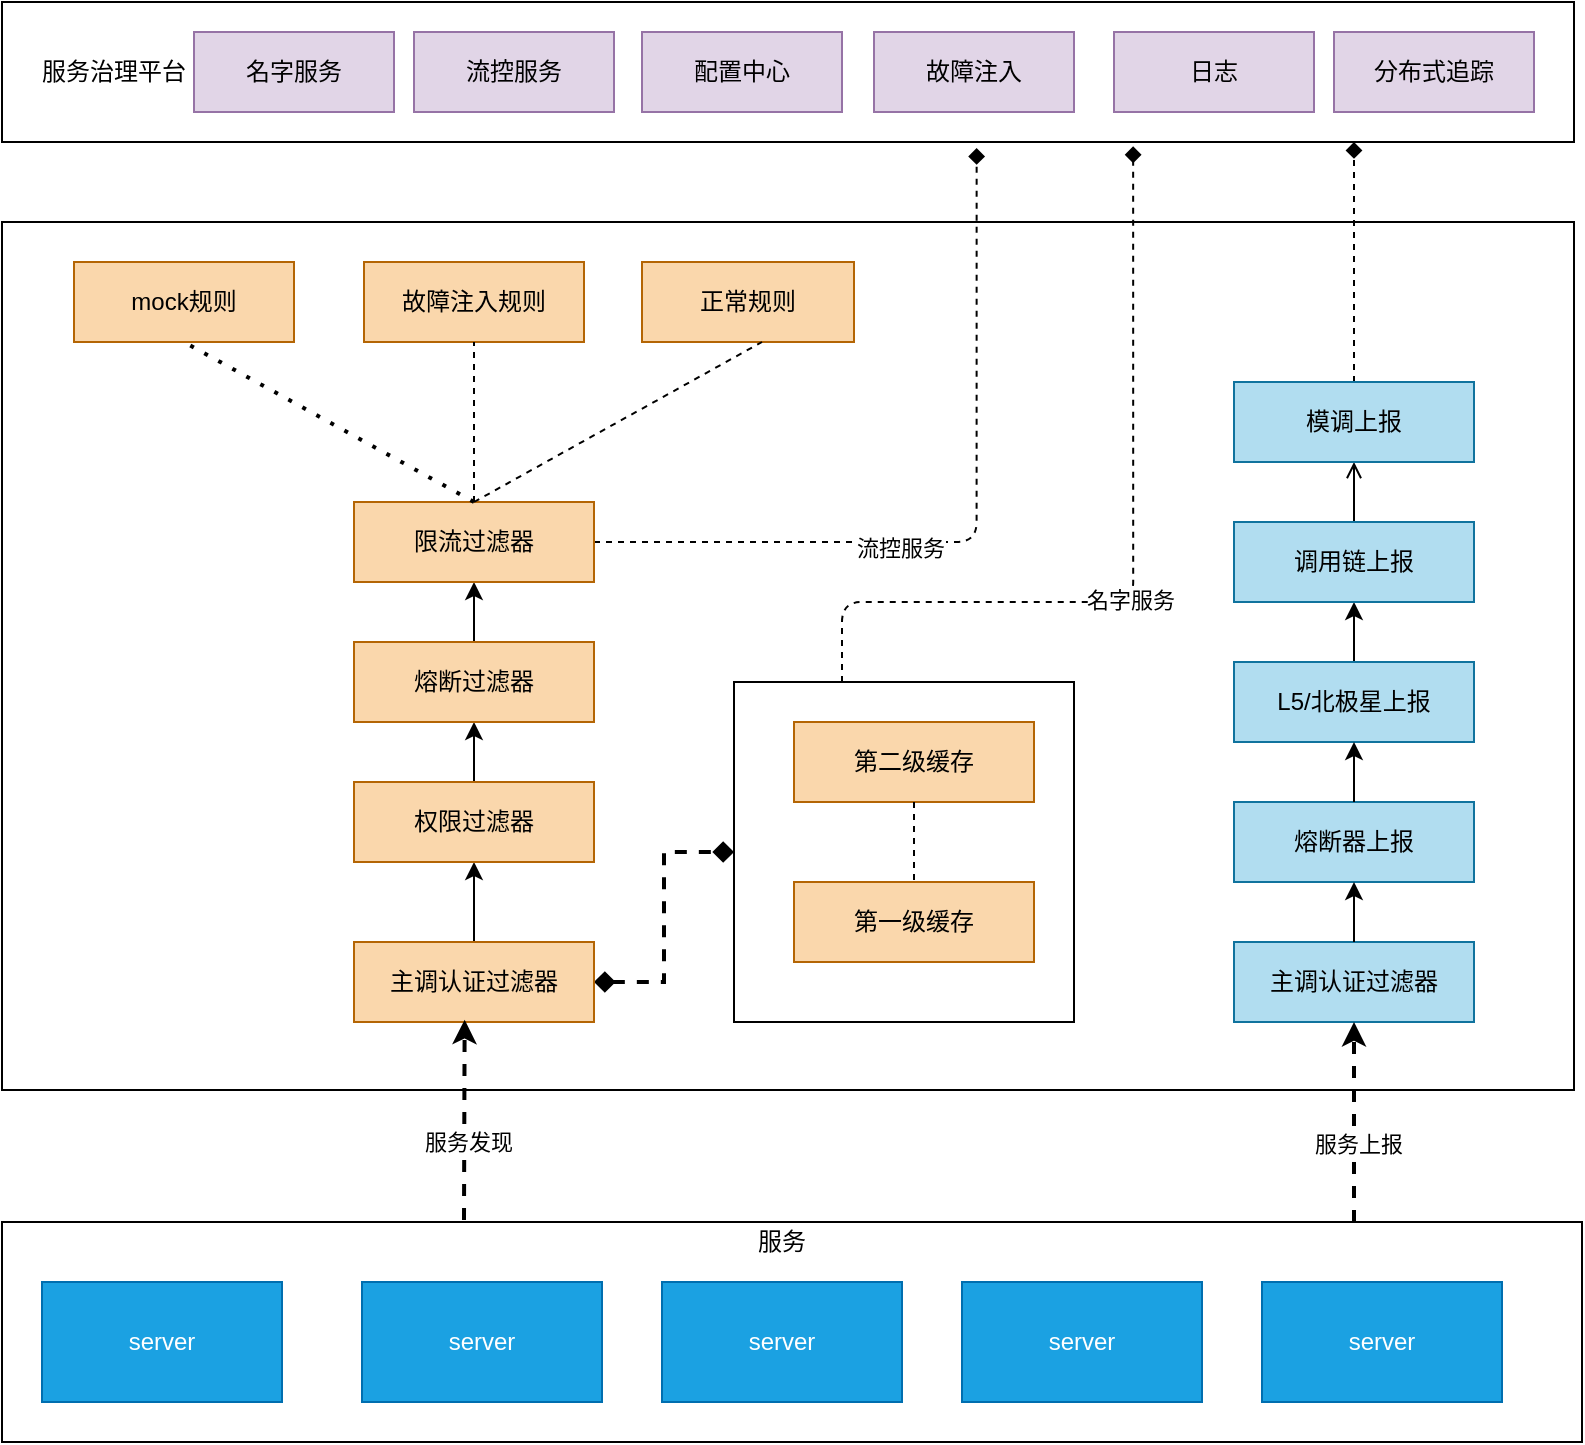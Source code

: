 <mxfile version="14.1.9" type="github">
  <diagram id="grAfEipi8-6mEYou1HHr" name="Page-1">
    <mxGraphModel dx="2062" dy="1154" grid="1" gridSize="10" guides="1" tooltips="1" connect="1" arrows="1" fold="1" page="1" pageScale="1" pageWidth="827" pageHeight="1169" math="0" shadow="0">
      <root>
        <mxCell id="0" />
        <mxCell id="1" parent="0" />
        <mxCell id="oa86yUTpvysGV-nhvWKG-116" value="s" style="rounded=0;whiteSpace=wrap;html=1;" parent="1" vertex="1">
          <mxGeometry x="19" y="660" width="790" height="110" as="geometry" />
        </mxCell>
        <mxCell id="oa86yUTpvysGV-nhvWKG-2" value="" style="rounded=0;whiteSpace=wrap;html=1;" parent="1" vertex="1">
          <mxGeometry x="19" y="160" width="786" height="434" as="geometry" />
        </mxCell>
        <mxCell id="oa86yUTpvysGV-nhvWKG-14" style="edgeStyle=orthogonalEdgeStyle;rounded=0;orthogonalLoop=1;jettySize=auto;html=1;exitX=0.5;exitY=0;exitDx=0;exitDy=0;entryX=0.5;entryY=1;entryDx=0;entryDy=0;" parent="1" source="oa86yUTpvysGV-nhvWKG-8" target="oa86yUTpvysGV-nhvWKG-11" edge="1">
          <mxGeometry relative="1" as="geometry" />
        </mxCell>
        <mxCell id="oa86yUTpvysGV-nhvWKG-108" style="edgeStyle=orthogonalEdgeStyle;orthogonalLoop=1;jettySize=auto;html=1;exitX=1;exitY=0.5;exitDx=0;exitDy=0;entryX=0;entryY=0.5;entryDx=0;entryDy=0;rounded=0;jumpStyle=arc;strokeWidth=2;startArrow=diamond;startFill=1;dashed=1;endArrow=diamond;endFill=1;" parent="1" source="oa86yUTpvysGV-nhvWKG-8" target="oa86yUTpvysGV-nhvWKG-93" edge="1">
          <mxGeometry relative="1" as="geometry" />
        </mxCell>
        <mxCell id="oa86yUTpvysGV-nhvWKG-8" value="主调认证过滤器" style="rounded=0;whiteSpace=wrap;html=1;fillColor=#fad7ac;strokeColor=#b46504;" parent="1" vertex="1">
          <mxGeometry x="195" y="520" width="120" height="40" as="geometry" />
        </mxCell>
        <mxCell id="oa86yUTpvysGV-nhvWKG-18" style="edgeStyle=orthogonalEdgeStyle;rounded=0;orthogonalLoop=1;jettySize=auto;html=1;exitX=0.5;exitY=0;exitDx=0;exitDy=0;entryX=0.5;entryY=1;entryDx=0;entryDy=0;" parent="1" source="oa86yUTpvysGV-nhvWKG-11" target="oa86yUTpvysGV-nhvWKG-15" edge="1">
          <mxGeometry relative="1" as="geometry" />
        </mxCell>
        <mxCell id="oa86yUTpvysGV-nhvWKG-11" value="权限过滤器" style="rounded=0;whiteSpace=wrap;html=1;fillColor=#fad7ac;strokeColor=#b46504;" parent="1" vertex="1">
          <mxGeometry x="195" y="440" width="120" height="40" as="geometry" />
        </mxCell>
        <mxCell id="oa86yUTpvysGV-nhvWKG-21" style="edgeStyle=orthogonalEdgeStyle;rounded=0;orthogonalLoop=1;jettySize=auto;html=1;exitX=0.5;exitY=0;exitDx=0;exitDy=0;entryX=0.5;entryY=1;entryDx=0;entryDy=0;" parent="1" source="oa86yUTpvysGV-nhvWKG-15" target="oa86yUTpvysGV-nhvWKG-19" edge="1">
          <mxGeometry relative="1" as="geometry" />
        </mxCell>
        <mxCell id="oa86yUTpvysGV-nhvWKG-15" value="熔断过滤器" style="rounded=0;whiteSpace=wrap;html=1;fillColor=#fad7ac;strokeColor=#b46504;" parent="1" vertex="1">
          <mxGeometry x="195" y="370" width="120" height="40" as="geometry" />
        </mxCell>
        <mxCell id="oa86yUTpvysGV-nhvWKG-169" style="edgeStyle=orthogonalEdgeStyle;rounded=1;jumpStyle=arc;orthogonalLoop=1;jettySize=auto;html=1;exitX=1;exitY=0.5;exitDx=0;exitDy=0;entryX=0.62;entryY=1.043;entryDx=0;entryDy=0;entryPerimeter=0;dashed=1;startArrow=none;startFill=0;endArrow=diamond;endFill=1;strokeWidth=1;" parent="1" source="oa86yUTpvysGV-nhvWKG-19" target="oa86yUTpvysGV-nhvWKG-122" edge="1">
          <mxGeometry relative="1" as="geometry" />
        </mxCell>
        <mxCell id="oa86yUTpvysGV-nhvWKG-170" value="流控服务" style="edgeLabel;html=1;align=center;verticalAlign=middle;resizable=0;points=[];" parent="oa86yUTpvysGV-nhvWKG-169" vertex="1" connectable="0">
          <mxGeometry x="-0.215" y="-3" relative="1" as="geometry">
            <mxPoint as="offset" />
          </mxGeometry>
        </mxCell>
        <mxCell id="oa86yUTpvysGV-nhvWKG-19" value="限流过滤器" style="rounded=0;whiteSpace=wrap;html=1;fillColor=#fad7ac;strokeColor=#b46504;" parent="1" vertex="1">
          <mxGeometry x="195" y="300" width="120" height="40" as="geometry" />
        </mxCell>
        <mxCell id="oa86yUTpvysGV-nhvWKG-69" value="mock规则" style="rounded=0;whiteSpace=wrap;html=1;fillColor=#fad7ac;strokeColor=#b46504;" parent="1" vertex="1">
          <mxGeometry x="55" y="180" width="110" height="40" as="geometry" />
        </mxCell>
        <mxCell id="oa86yUTpvysGV-nhvWKG-70" value="正常规则" style="rounded=0;whiteSpace=wrap;html=1;fillColor=#fad7ac;strokeColor=#b46504;" parent="1" vertex="1">
          <mxGeometry x="339" y="180" width="106" height="40" as="geometry" />
        </mxCell>
        <mxCell id="oa86yUTpvysGV-nhvWKG-71" value="故障注入规则" style="rounded=0;whiteSpace=wrap;html=1;fillColor=#fad7ac;strokeColor=#b46504;" parent="1" vertex="1">
          <mxGeometry x="200" y="180" width="110" height="40" as="geometry" />
        </mxCell>
        <mxCell id="oa86yUTpvysGV-nhvWKG-73" value="" style="endArrow=none;dashed=1;html=1;dashPattern=1 3;strokeWidth=2;entryX=0.5;entryY=1;entryDx=0;entryDy=0;exitX=0.5;exitY=0;exitDx=0;exitDy=0;" parent="1" source="oa86yUTpvysGV-nhvWKG-19" target="oa86yUTpvysGV-nhvWKG-69" edge="1">
          <mxGeometry width="50" height="50" relative="1" as="geometry">
            <mxPoint x="245" y="290" as="sourcePoint" />
            <mxPoint x="295" y="240" as="targetPoint" />
          </mxGeometry>
        </mxCell>
        <mxCell id="oa86yUTpvysGV-nhvWKG-77" value="" style="endArrow=none;dashed=1;html=1;entryX=0.5;entryY=1;entryDx=0;entryDy=0;" parent="1" target="oa86yUTpvysGV-nhvWKG-71" edge="1">
          <mxGeometry width="50" height="50" relative="1" as="geometry">
            <mxPoint x="255" y="300" as="sourcePoint" />
            <mxPoint x="305" y="220" as="targetPoint" />
          </mxGeometry>
        </mxCell>
        <mxCell id="oa86yUTpvysGV-nhvWKG-78" value="" style="endArrow=none;dashed=1;html=1;exitX=0.5;exitY=0;exitDx=0;exitDy=0;" parent="1" source="oa86yUTpvysGV-nhvWKG-19" edge="1">
          <mxGeometry width="50" height="50" relative="1" as="geometry">
            <mxPoint x="349" y="270" as="sourcePoint" />
            <mxPoint x="399" y="220" as="targetPoint" />
          </mxGeometry>
        </mxCell>
        <mxCell id="oa86yUTpvysGV-nhvWKG-83" value="" style="endArrow=classic;startArrow=classic;html=1;entryX=0.5;entryY=1;entryDx=0;entryDy=0;exitX=0.5;exitY=0;exitDx=0;exitDy=0;" parent="1" edge="1">
          <mxGeometry width="50" height="50" relative="1" as="geometry">
            <mxPoint x="494.5" y="450" as="sourcePoint" />
            <mxPoint x="494.5" y="410" as="targetPoint" />
          </mxGeometry>
        </mxCell>
        <mxCell id="oa86yUTpvysGV-nhvWKG-171" style="edgeStyle=orthogonalEdgeStyle;rounded=1;jumpStyle=arc;orthogonalLoop=1;jettySize=auto;html=1;exitX=0.5;exitY=0;exitDx=0;exitDy=0;entryX=0.759;entryY=1.031;entryDx=0;entryDy=0;entryPerimeter=0;dashed=1;startArrow=none;startFill=0;endArrow=diamond;endFill=1;strokeWidth=1;" parent="1" edge="1">
          <mxGeometry relative="1" as="geometry">
            <mxPoint x="439.0" y="390" as="sourcePoint" />
            <mxPoint x="584.574" y="122.17" as="targetPoint" />
            <Array as="points">
              <mxPoint x="439" y="350" />
              <mxPoint x="585" y="350" />
            </Array>
          </mxGeometry>
        </mxCell>
        <mxCell id="oa86yUTpvysGV-nhvWKG-172" value="名字服务" style="edgeLabel;html=1;align=center;verticalAlign=middle;resizable=0;points=[];" parent="oa86yUTpvysGV-nhvWKG-171" vertex="1" connectable="0">
          <mxGeometry x="-0.095" y="2" relative="1" as="geometry">
            <mxPoint as="offset" />
          </mxGeometry>
        </mxCell>
        <mxCell id="oa86yUTpvysGV-nhvWKG-93" value="" style="rounded=0;whiteSpace=wrap;html=1;" parent="1" vertex="1">
          <mxGeometry x="385" y="390" width="170" height="170" as="geometry" />
        </mxCell>
        <mxCell id="oa86yUTpvysGV-nhvWKG-94" value="第二级缓存" style="rounded=0;whiteSpace=wrap;html=1;fillColor=#fad7ac;strokeColor=#b46504;" parent="1" vertex="1">
          <mxGeometry x="415" y="410" width="120" height="40" as="geometry" />
        </mxCell>
        <mxCell id="oa86yUTpvysGV-nhvWKG-95" value="第一级缓存" style="rounded=0;whiteSpace=wrap;html=1;fillColor=#fad7ac;strokeColor=#b46504;" parent="1" vertex="1">
          <mxGeometry x="415" y="490" width="120" height="40" as="geometry" />
        </mxCell>
        <mxCell id="oa86yUTpvysGV-nhvWKG-96" value="" style="endArrow=none;dashed=1;html=1;entryX=0.5;entryY=0;entryDx=0;entryDy=0;exitX=0.5;exitY=1;exitDx=0;exitDy=0;" parent="1" source="oa86yUTpvysGV-nhvWKG-94" target="oa86yUTpvysGV-nhvWKG-95" edge="1">
          <mxGeometry width="50" height="50" relative="1" as="geometry">
            <mxPoint x="355" y="430" as="sourcePoint" />
            <mxPoint x="405" y="380" as="targetPoint" />
          </mxGeometry>
        </mxCell>
        <mxCell id="oa86yUTpvysGV-nhvWKG-113" value="server" style="rounded=0;whiteSpace=wrap;html=1;fillColor=#1ba1e2;strokeColor=#006EAF;fontColor=#ffffff;" parent="1" vertex="1">
          <mxGeometry x="39" y="690" width="120" height="60" as="geometry" />
        </mxCell>
        <mxCell id="oa86yUTpvysGV-nhvWKG-114" value="server" style="rounded=0;whiteSpace=wrap;html=1;fillColor=#1ba1e2;strokeColor=#006EAF;fontColor=#ffffff;" parent="1" vertex="1">
          <mxGeometry x="199" y="690" width="120" height="60" as="geometry" />
        </mxCell>
        <mxCell id="oa86yUTpvysGV-nhvWKG-115" value="server" style="rounded=0;whiteSpace=wrap;html=1;fillColor=#1ba1e2;strokeColor=#006EAF;fontColor=#ffffff;" parent="1" vertex="1">
          <mxGeometry x="349" y="690" width="120" height="60" as="geometry" />
        </mxCell>
        <mxCell id="oa86yUTpvysGV-nhvWKG-120" value="服务" style="text;html=1;strokeColor=none;fillColor=none;align=center;verticalAlign=middle;whiteSpace=wrap;rounded=0;" parent="1" vertex="1">
          <mxGeometry x="389" y="660" width="40" height="20" as="geometry" />
        </mxCell>
        <mxCell id="oa86yUTpvysGV-nhvWKG-122" value="" style="rounded=0;whiteSpace=wrap;html=1;" parent="1" vertex="1">
          <mxGeometry x="19" y="50" width="786" height="70" as="geometry" />
        </mxCell>
        <mxCell id="oa86yUTpvysGV-nhvWKG-124" value="服务治理平台" style="text;html=1;strokeColor=none;fillColor=none;align=center;verticalAlign=middle;whiteSpace=wrap;rounded=0;" parent="1" vertex="1">
          <mxGeometry x="35" y="75" width="80" height="20" as="geometry" />
        </mxCell>
        <mxCell id="oa86yUTpvysGV-nhvWKG-125" value="名字服务" style="rounded=0;whiteSpace=wrap;html=1;fillColor=#e1d5e7;strokeColor=#9673a6;" parent="1" vertex="1">
          <mxGeometry x="115" y="65" width="100" height="40" as="geometry" />
        </mxCell>
        <mxCell id="oa86yUTpvysGV-nhvWKG-134" value="" style="endArrow=classic;html=1;dashed=1;strokeWidth=2;entryX=0.461;entryY=0.971;entryDx=0;entryDy=0;entryPerimeter=0;" parent="1" target="oa86yUTpvysGV-nhvWKG-8" edge="1">
          <mxGeometry width="50" height="50" relative="1" as="geometry">
            <mxPoint x="250" y="659" as="sourcePoint" />
            <mxPoint x="255" y="610" as="targetPoint" />
          </mxGeometry>
        </mxCell>
        <mxCell id="oa86yUTpvysGV-nhvWKG-135" value="服务发现" style="edgeLabel;html=1;align=center;verticalAlign=middle;resizable=0;points=[];" parent="oa86yUTpvysGV-nhvWKG-134" vertex="1" connectable="0">
          <mxGeometry x="-0.215" y="-2" relative="1" as="geometry">
            <mxPoint as="offset" />
          </mxGeometry>
        </mxCell>
        <mxCell id="oa86yUTpvysGV-nhvWKG-136" value="server" style="rounded=0;whiteSpace=wrap;html=1;fillColor=#1ba1e2;strokeColor=#006EAF;fontColor=#ffffff;" parent="1" vertex="1">
          <mxGeometry x="499" y="690" width="120" height="60" as="geometry" />
        </mxCell>
        <mxCell id="oa86yUTpvysGV-nhvWKG-137" value="主调认证过滤器" style="rounded=0;whiteSpace=wrap;html=1;fillColor=#b1ddf0;strokeColor=#10739e;" parent="1" vertex="1">
          <mxGeometry x="635" y="520" width="120" height="40" as="geometry" />
        </mxCell>
        <mxCell id="oa86yUTpvysGV-nhvWKG-138" value="熔断器上报" style="rounded=0;whiteSpace=wrap;html=1;fillColor=#b1ddf0;strokeColor=#10739e;" parent="1" vertex="1">
          <mxGeometry x="635" y="450" width="120" height="40" as="geometry" />
        </mxCell>
        <mxCell id="oa86yUTpvysGV-nhvWKG-154" style="edgeStyle=orthogonalEdgeStyle;rounded=0;jumpStyle=arc;orthogonalLoop=1;jettySize=auto;html=1;exitX=0.5;exitY=0;exitDx=0;exitDy=0;entryX=0.5;entryY=1;entryDx=0;entryDy=0;startArrow=none;startFill=0;endArrow=classic;endFill=1;strokeWidth=1;" parent="1" source="oa86yUTpvysGV-nhvWKG-139" target="oa86yUTpvysGV-nhvWKG-140" edge="1">
          <mxGeometry relative="1" as="geometry" />
        </mxCell>
        <mxCell id="oa86yUTpvysGV-nhvWKG-139" value="L5/北极星上报" style="rounded=0;whiteSpace=wrap;html=1;fillColor=#b1ddf0;strokeColor=#10739e;" parent="1" vertex="1">
          <mxGeometry x="635" y="380" width="120" height="40" as="geometry" />
        </mxCell>
        <mxCell id="oa86yUTpvysGV-nhvWKG-156" style="edgeStyle=orthogonalEdgeStyle;rounded=0;jumpStyle=arc;orthogonalLoop=1;jettySize=auto;html=1;exitX=0.5;exitY=0;exitDx=0;exitDy=0;entryX=0.5;entryY=1;entryDx=0;entryDy=0;startArrow=none;startFill=0;endArrow=open;endFill=0;strokeWidth=1;" parent="1" source="oa86yUTpvysGV-nhvWKG-140" target="oa86yUTpvysGV-nhvWKG-151" edge="1">
          <mxGeometry relative="1" as="geometry" />
        </mxCell>
        <mxCell id="oa86yUTpvysGV-nhvWKG-140" value="调用链上报" style="rounded=0;whiteSpace=wrap;html=1;fillColor=#b1ddf0;strokeColor=#10739e;" parent="1" vertex="1">
          <mxGeometry x="635" y="310" width="120" height="40" as="geometry" />
        </mxCell>
        <mxCell id="oa86yUTpvysGV-nhvWKG-145" value="" style="endArrow=classic;html=1;strokeWidth=1;" parent="1" target="oa86yUTpvysGV-nhvWKG-138" edge="1">
          <mxGeometry width="50" height="50" relative="1" as="geometry">
            <mxPoint x="695" y="520" as="sourcePoint" />
            <mxPoint x="745" y="470" as="targetPoint" />
          </mxGeometry>
        </mxCell>
        <mxCell id="oa86yUTpvysGV-nhvWKG-160" style="edgeStyle=orthogonalEdgeStyle;jumpStyle=arc;orthogonalLoop=1;jettySize=auto;html=1;exitX=0.5;exitY=0;exitDx=0;exitDy=0;startArrow=none;startFill=0;endArrow=diamond;endFill=1;strokeWidth=1;rounded=1;dashed=1;" parent="1" source="oa86yUTpvysGV-nhvWKG-151" edge="1">
          <mxGeometry relative="1" as="geometry">
            <mxPoint x="695" y="120" as="targetPoint" />
          </mxGeometry>
        </mxCell>
        <mxCell id="oa86yUTpvysGV-nhvWKG-151" value="模调上报" style="rounded=0;whiteSpace=wrap;html=1;fillColor=#b1ddf0;strokeColor=#10739e;" parent="1" vertex="1">
          <mxGeometry x="635" y="240" width="120" height="40" as="geometry" />
        </mxCell>
        <mxCell id="oa86yUTpvysGV-nhvWKG-153" value="" style="endArrow=classic;html=1;strokeWidth=1;exitX=0.5;exitY=0;exitDx=0;exitDy=0;" parent="1" source="oa86yUTpvysGV-nhvWKG-138" target="oa86yUTpvysGV-nhvWKG-139" edge="1">
          <mxGeometry width="50" height="50" relative="1" as="geometry">
            <mxPoint x="697" y="440" as="sourcePoint" />
            <mxPoint x="705" y="500" as="targetPoint" />
          </mxGeometry>
        </mxCell>
        <mxCell id="oa86yUTpvysGV-nhvWKG-157" value="" style="endArrow=classic;html=1;dashed=1;strokeWidth=2;entryX=0.5;entryY=1;entryDx=0;entryDy=0;" parent="1" target="oa86yUTpvysGV-nhvWKG-137" edge="1">
          <mxGeometry width="50" height="50" relative="1" as="geometry">
            <mxPoint x="695" y="660" as="sourcePoint" />
            <mxPoint x="694.9" y="582.84" as="targetPoint" />
          </mxGeometry>
        </mxCell>
        <mxCell id="oa86yUTpvysGV-nhvWKG-158" value="服务上报" style="edgeLabel;html=1;align=center;verticalAlign=middle;resizable=0;points=[];" parent="oa86yUTpvysGV-nhvWKG-157" vertex="1" connectable="0">
          <mxGeometry x="-0.215" y="-2" relative="1" as="geometry">
            <mxPoint as="offset" />
          </mxGeometry>
        </mxCell>
        <mxCell id="oa86yUTpvysGV-nhvWKG-161" value="server" style="rounded=0;whiteSpace=wrap;html=1;fillColor=#1ba1e2;strokeColor=#006EAF;fontColor=#ffffff;" parent="1" vertex="1">
          <mxGeometry x="649" y="690" width="120" height="60" as="geometry" />
        </mxCell>
        <mxCell id="oa86yUTpvysGV-nhvWKG-163" value="流控服务" style="rounded=0;whiteSpace=wrap;html=1;fillColor=#e1d5e7;strokeColor=#9673a6;" parent="1" vertex="1">
          <mxGeometry x="225" y="65" width="100" height="40" as="geometry" />
        </mxCell>
        <mxCell id="oa86yUTpvysGV-nhvWKG-165" value="配置中心" style="rounded=0;whiteSpace=wrap;html=1;fillColor=#e1d5e7;strokeColor=#9673a6;" parent="1" vertex="1">
          <mxGeometry x="339" y="65" width="100" height="40" as="geometry" />
        </mxCell>
        <mxCell id="oa86yUTpvysGV-nhvWKG-166" value="故障注入" style="rounded=0;whiteSpace=wrap;html=1;fillColor=#e1d5e7;strokeColor=#9673a6;" parent="1" vertex="1">
          <mxGeometry x="455" y="65" width="100" height="40" as="geometry" />
        </mxCell>
        <mxCell id="oa86yUTpvysGV-nhvWKG-167" value="日志" style="rounded=0;whiteSpace=wrap;html=1;fillColor=#e1d5e7;strokeColor=#9673a6;" parent="1" vertex="1">
          <mxGeometry x="575" y="65" width="100" height="40" as="geometry" />
        </mxCell>
        <mxCell id="oa86yUTpvysGV-nhvWKG-168" value="分布式追踪" style="rounded=0;whiteSpace=wrap;html=1;fillColor=#e1d5e7;strokeColor=#9673a6;" parent="1" vertex="1">
          <mxGeometry x="685" y="65" width="100" height="40" as="geometry" />
        </mxCell>
      </root>
    </mxGraphModel>
  </diagram>
</mxfile>
